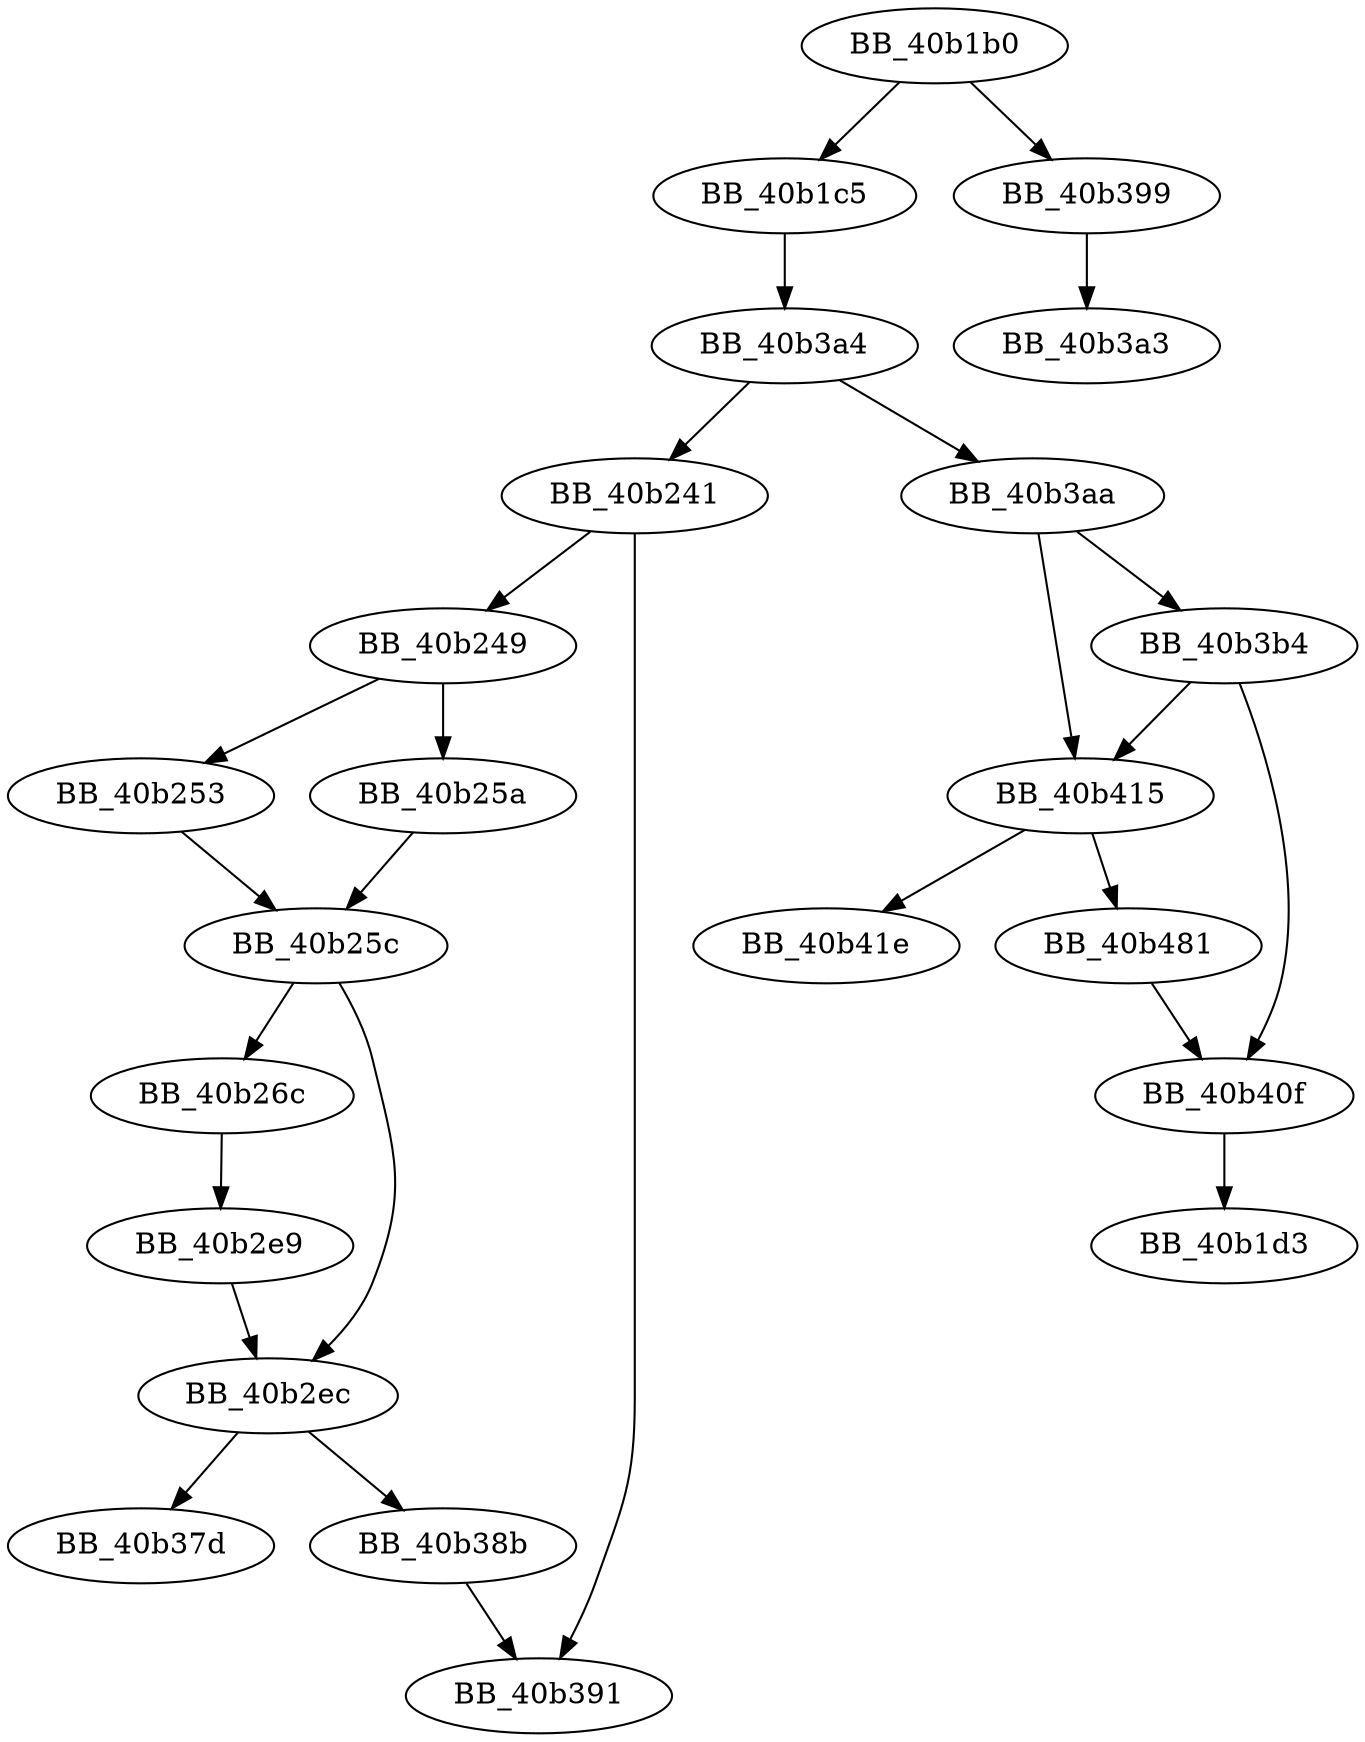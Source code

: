 DiGraph sub_40B1B0{
BB_40b1b0->BB_40b1c5
BB_40b1b0->BB_40b399
BB_40b1c5->BB_40b3a4
BB_40b241->BB_40b249
BB_40b241->BB_40b391
BB_40b249->BB_40b253
BB_40b249->BB_40b25a
BB_40b253->BB_40b25c
BB_40b25a->BB_40b25c
BB_40b25c->BB_40b26c
BB_40b25c->BB_40b2ec
BB_40b26c->BB_40b2e9
BB_40b2e9->BB_40b2ec
BB_40b2ec->BB_40b37d
BB_40b2ec->BB_40b38b
BB_40b38b->BB_40b391
BB_40b399->BB_40b3a3
BB_40b3a4->BB_40b241
BB_40b3a4->BB_40b3aa
BB_40b3aa->BB_40b3b4
BB_40b3aa->BB_40b415
BB_40b3b4->BB_40b40f
BB_40b3b4->BB_40b415
BB_40b40f->BB_40b1d3
BB_40b415->BB_40b41e
BB_40b415->BB_40b481
BB_40b481->BB_40b40f
}
